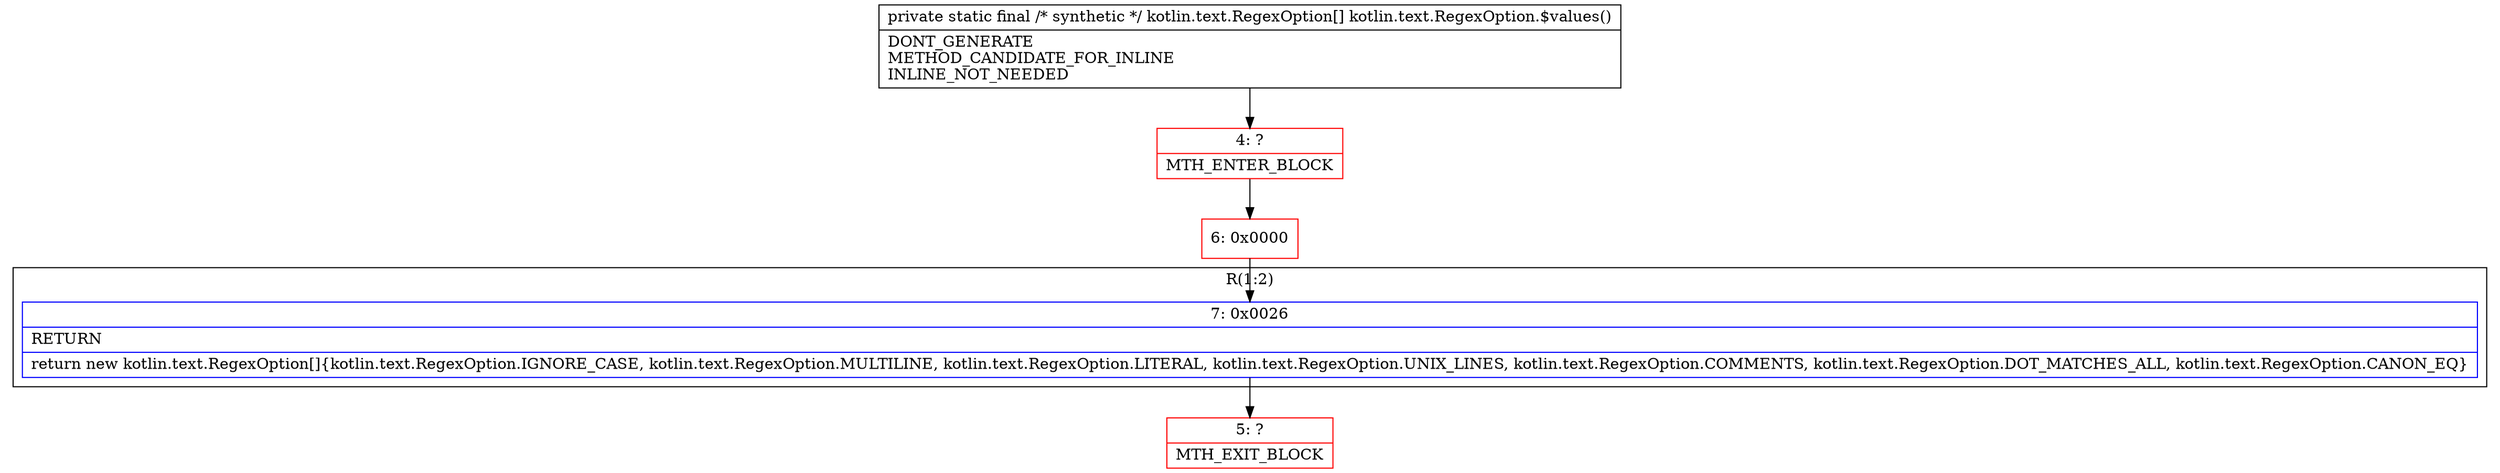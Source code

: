 digraph "CFG forkotlin.text.RegexOption.$values()[Lkotlin\/text\/RegexOption;" {
subgraph cluster_Region_334215206 {
label = "R(1:2)";
node [shape=record,color=blue];
Node_7 [shape=record,label="{7\:\ 0x0026|RETURN\l|return new kotlin.text.RegexOption[]\{kotlin.text.RegexOption.IGNORE_CASE, kotlin.text.RegexOption.MULTILINE, kotlin.text.RegexOption.LITERAL, kotlin.text.RegexOption.UNIX_LINES, kotlin.text.RegexOption.COMMENTS, kotlin.text.RegexOption.DOT_MATCHES_ALL, kotlin.text.RegexOption.CANON_EQ\}\l}"];
}
Node_4 [shape=record,color=red,label="{4\:\ ?|MTH_ENTER_BLOCK\l}"];
Node_6 [shape=record,color=red,label="{6\:\ 0x0000}"];
Node_5 [shape=record,color=red,label="{5\:\ ?|MTH_EXIT_BLOCK\l}"];
MethodNode[shape=record,label="{private static final \/* synthetic *\/ kotlin.text.RegexOption[] kotlin.text.RegexOption.$values()  | DONT_GENERATE\lMETHOD_CANDIDATE_FOR_INLINE\lINLINE_NOT_NEEDED\l}"];
MethodNode -> Node_4;Node_7 -> Node_5;
Node_4 -> Node_6;
Node_6 -> Node_7;
}

